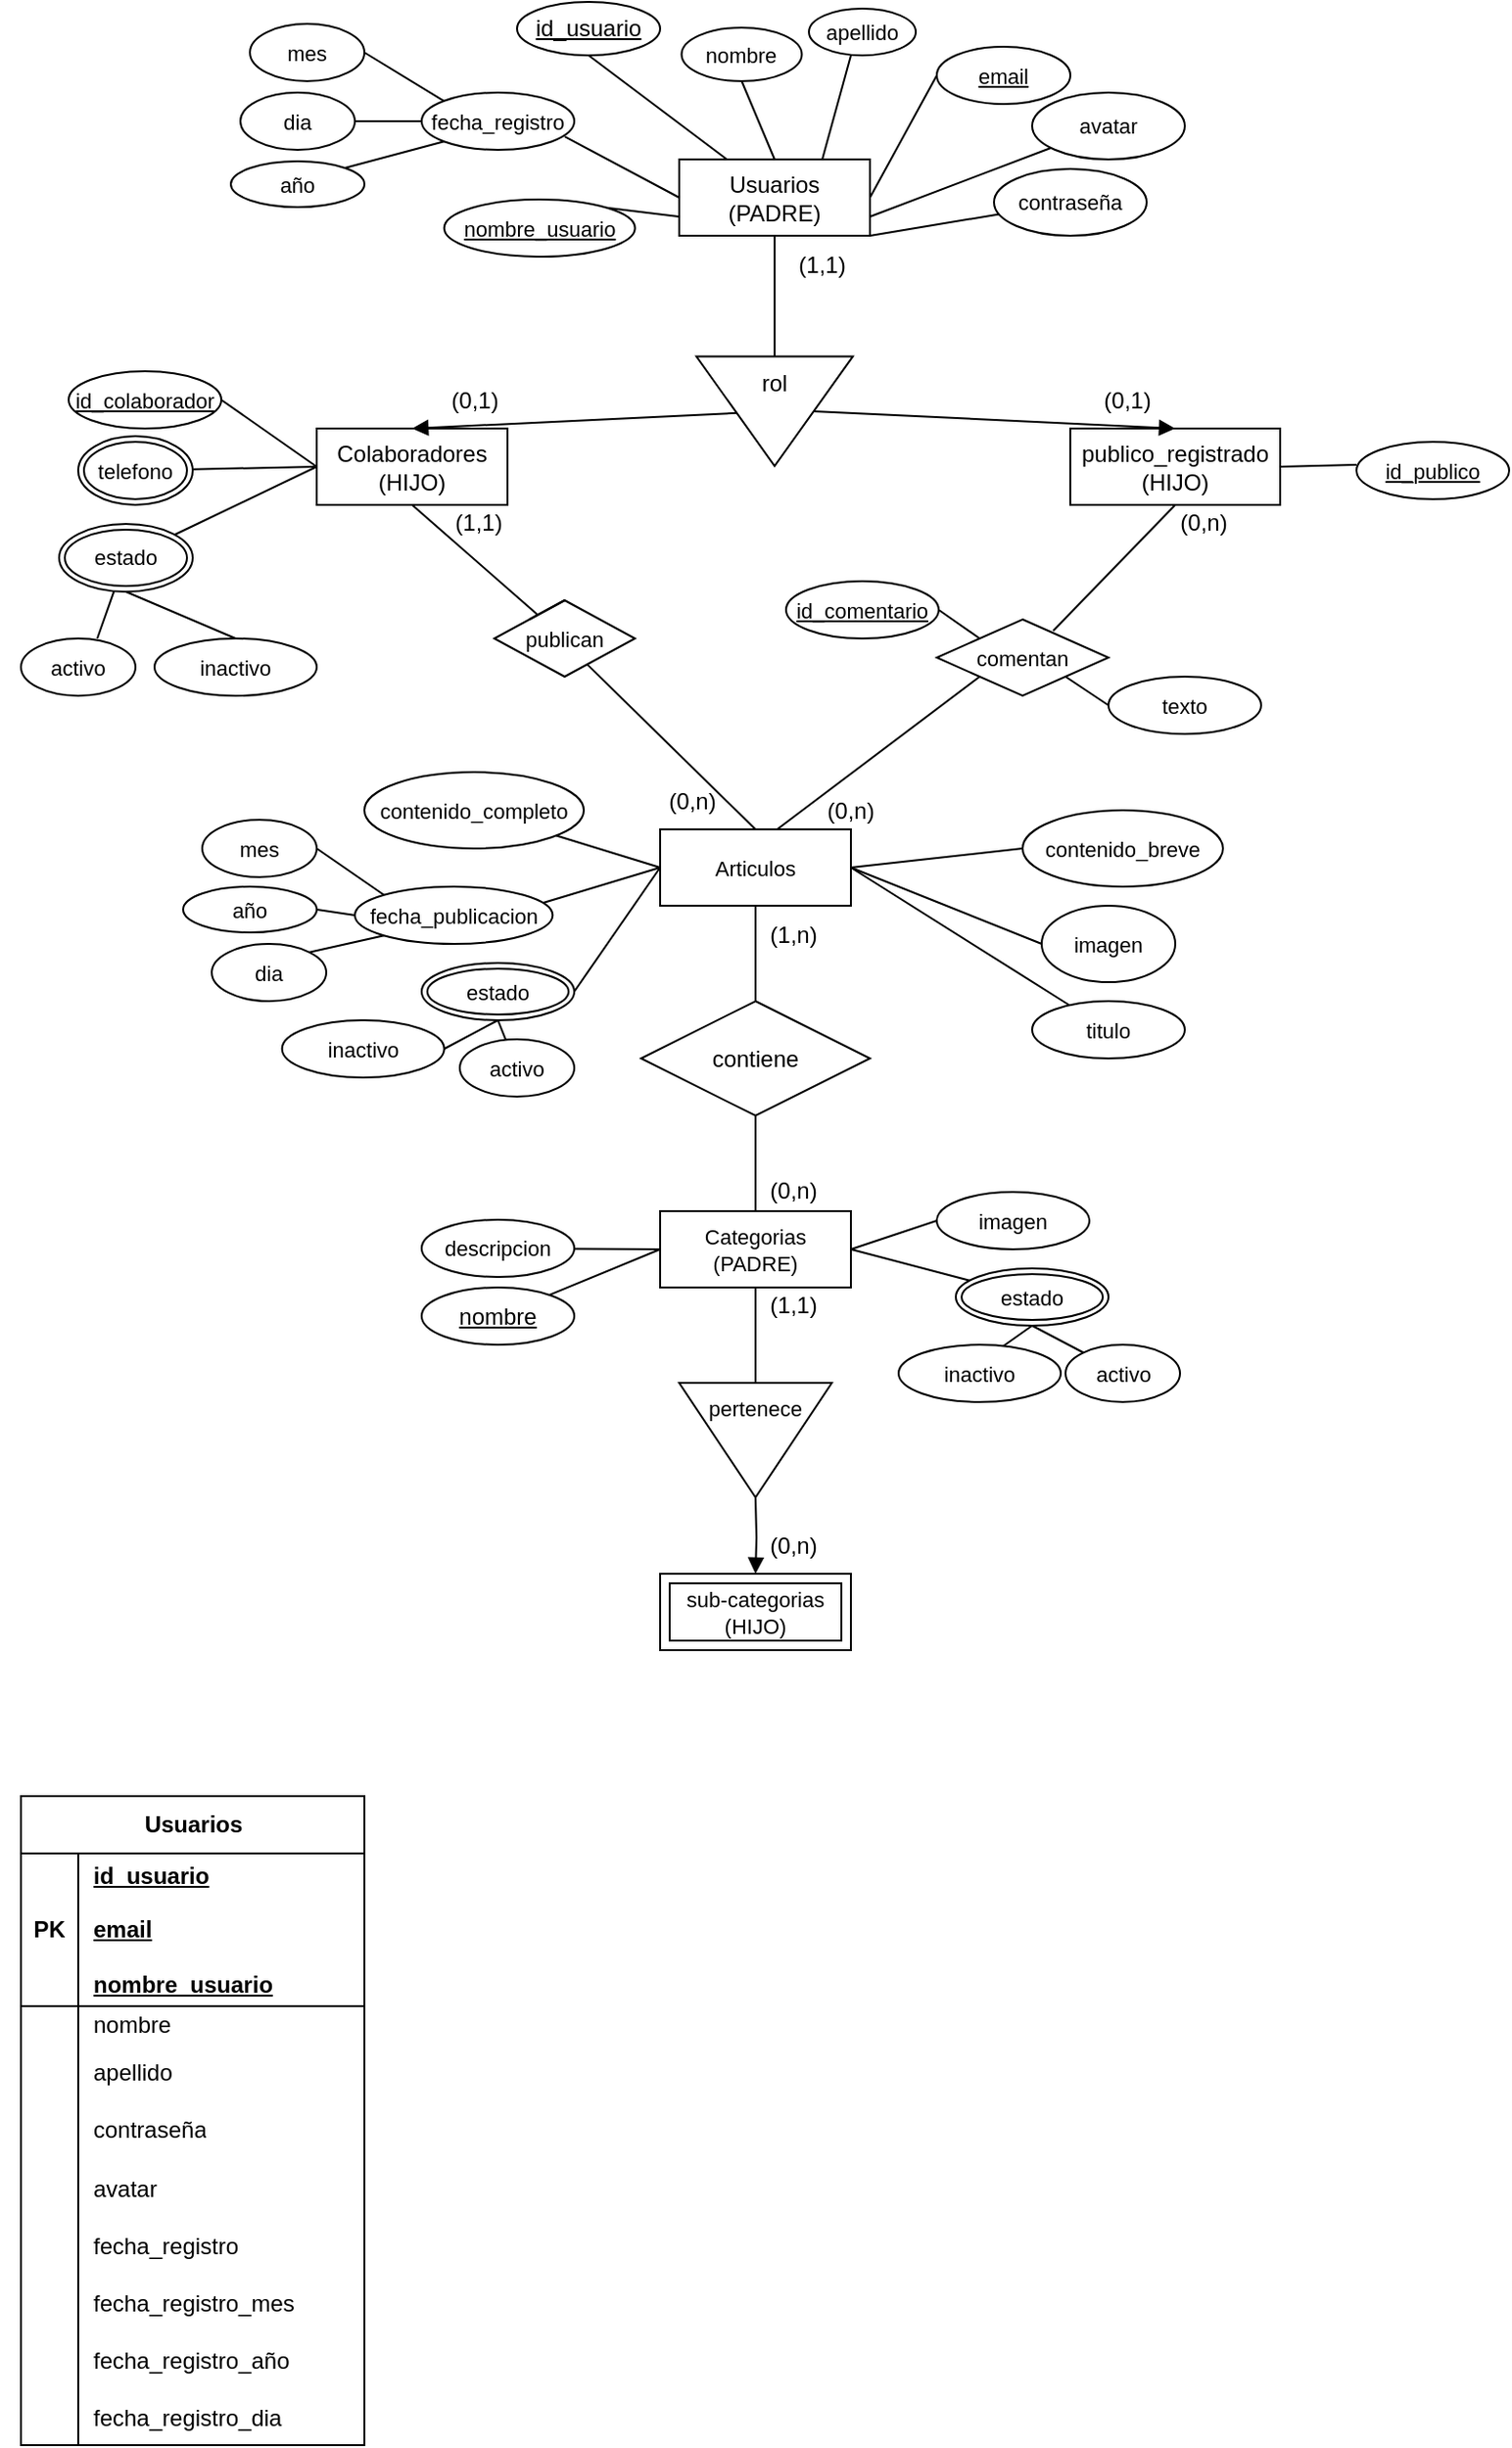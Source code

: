 <mxfile version="21.3.4" type="github">
  <diagram id="R2lEEEUBdFMjLlhIrx00" name="Page-1">
    <mxGraphModel dx="1089" dy="1526" grid="1" gridSize="10" guides="1" tooltips="1" connect="1" arrows="0" fold="1" page="1" pageScale="1" pageWidth="850" pageHeight="1100" background="#FFFFFF" math="0" shadow="0" extFonts="Permanent Marker^https://fonts.googleapis.com/css?family=Permanent+Marker">
      <root>
        <mxCell id="0" />
        <mxCell id="1" parent="0" />
        <mxCell id="G-78G9HvQrEz_k5AtjZF-8" style="edgeStyle=orthogonalEdgeStyle;rounded=0;orthogonalLoop=1;jettySize=auto;html=1;exitX=0.5;exitY=1;exitDx=0;exitDy=0;entryX=0;entryY=0.5;entryDx=0;entryDy=0;endArrow=none;endFill=0;shadow=0;labelBackgroundColor=none;fontColor=default;" parent="1" source="G-78G9HvQrEz_k5AtjZF-1" target="G-78G9HvQrEz_k5AtjZF-5" edge="1">
          <mxGeometry relative="1" as="geometry" />
        </mxCell>
        <mxCell id="G-78G9HvQrEz_k5AtjZF-10" style="rounded=0;orthogonalLoop=1;jettySize=auto;html=1;exitX=0.5;exitY=1;exitDx=0;exitDy=0;endArrow=none;endFill=0;entryX=0.25;entryY=0;entryDx=0;entryDy=0;shadow=0;labelBackgroundColor=none;fontColor=default;" parent="1" source="G-78G9HvQrEz_k5AtjZF-9" target="G-78G9HvQrEz_k5AtjZF-1" edge="1">
          <mxGeometry relative="1" as="geometry">
            <mxPoint x="470" y="-1021.5" as="targetPoint" />
          </mxGeometry>
        </mxCell>
        <mxCell id="G-78G9HvQrEz_k5AtjZF-12" style="edgeStyle=none;shape=connector;rounded=0;orthogonalLoop=1;jettySize=auto;html=1;exitX=0.5;exitY=0;exitDx=0;exitDy=0;entryX=0.5;entryY=1;entryDx=0;entryDy=0;labelBackgroundColor=none;fontFamily=Helvetica;fontSize=11;fontColor=default;endArrow=none;endFill=0;shadow=0;" parent="1" source="G-78G9HvQrEz_k5AtjZF-1" target="G-78G9HvQrEz_k5AtjZF-11" edge="1">
          <mxGeometry relative="1" as="geometry" />
        </mxCell>
        <mxCell id="G-78G9HvQrEz_k5AtjZF-14" style="edgeStyle=none;shape=connector;rounded=0;orthogonalLoop=1;jettySize=auto;html=1;exitX=0.75;exitY=0;exitDx=0;exitDy=0;entryX=0.393;entryY=1;entryDx=0;entryDy=0;entryPerimeter=0;labelBackgroundColor=none;fontFamily=Helvetica;fontSize=11;fontColor=default;endArrow=none;endFill=0;shadow=0;" parent="1" source="G-78G9HvQrEz_k5AtjZF-1" target="G-78G9HvQrEz_k5AtjZF-13" edge="1">
          <mxGeometry relative="1" as="geometry" />
        </mxCell>
        <mxCell id="G-78G9HvQrEz_k5AtjZF-20" style="edgeStyle=none;shape=connector;rounded=0;orthogonalLoop=1;jettySize=auto;html=1;exitX=0;exitY=0.5;exitDx=0;exitDy=0;labelBackgroundColor=none;fontFamily=Helvetica;fontSize=11;fontColor=default;endArrow=none;endFill=0;shadow=0;" parent="1" source="G-78G9HvQrEz_k5AtjZF-2" target="G-78G9HvQrEz_k5AtjZF-19" edge="1">
          <mxGeometry relative="1" as="geometry" />
        </mxCell>
        <mxCell id="G-78G9HvQrEz_k5AtjZF-22" style="edgeStyle=none;shape=connector;rounded=0;orthogonalLoop=1;jettySize=auto;html=1;labelBackgroundColor=none;fontFamily=Helvetica;fontSize=11;fontColor=default;endArrow=none;endFill=0;exitX=0;exitY=0.5;exitDx=0;exitDy=0;shadow=0;" parent="1" source="G-78G9HvQrEz_k5AtjZF-2" target="G-78G9HvQrEz_k5AtjZF-21" edge="1">
          <mxGeometry relative="1" as="geometry">
            <mxPoint x="390" y="-976.5" as="sourcePoint" />
          </mxGeometry>
        </mxCell>
        <mxCell id="G-78G9HvQrEz_k5AtjZF-24" style="edgeStyle=none;shape=connector;rounded=0;orthogonalLoop=1;jettySize=auto;html=1;exitX=1;exitY=0.5;exitDx=0;exitDy=0;entryX=0;entryY=0.5;entryDx=0;entryDy=0;labelBackgroundColor=none;fontFamily=Helvetica;fontSize=11;fontColor=default;endArrow=none;endFill=0;shadow=0;" parent="1" source="G-78G9HvQrEz_k5AtjZF-1" target="G-78G9HvQrEz_k5AtjZF-23" edge="1">
          <mxGeometry relative="1" as="geometry" />
        </mxCell>
        <mxCell id="G-78G9HvQrEz_k5AtjZF-27" style="edgeStyle=none;shape=connector;rounded=0;orthogonalLoop=1;jettySize=auto;html=1;exitX=0;exitY=0.5;exitDx=0;exitDy=0;entryX=0.938;entryY=0.767;entryDx=0;entryDy=0;entryPerimeter=0;labelBackgroundColor=none;fontFamily=Helvetica;fontSize=11;fontColor=default;endArrow=none;endFill=0;shadow=0;" parent="1" source="G-78G9HvQrEz_k5AtjZF-1" target="G-78G9HvQrEz_k5AtjZF-26" edge="1">
          <mxGeometry relative="1" as="geometry" />
        </mxCell>
        <mxCell id="G-78G9HvQrEz_k5AtjZF-35" style="edgeStyle=none;shape=connector;rounded=0;orthogonalLoop=1;jettySize=auto;html=1;exitX=1;exitY=0.75;exitDx=0;exitDy=0;labelBackgroundColor=none;fontFamily=Helvetica;fontSize=11;fontColor=default;endArrow=none;endFill=0;shadow=0;" parent="1" source="G-78G9HvQrEz_k5AtjZF-1" target="G-78G9HvQrEz_k5AtjZF-34" edge="1">
          <mxGeometry relative="1" as="geometry" />
        </mxCell>
        <mxCell id="G-78G9HvQrEz_k5AtjZF-39" style="edgeStyle=none;shape=connector;rounded=0;orthogonalLoop=1;jettySize=auto;html=1;exitX=0;exitY=0.75;exitDx=0;exitDy=0;entryX=1;entryY=0;entryDx=0;entryDy=0;labelBackgroundColor=none;fontFamily=Helvetica;fontSize=11;fontColor=default;endArrow=none;endFill=0;shadow=0;" parent="1" source="G-78G9HvQrEz_k5AtjZF-1" target="G-78G9HvQrEz_k5AtjZF-38" edge="1">
          <mxGeometry relative="1" as="geometry" />
        </mxCell>
        <mxCell id="G-78G9HvQrEz_k5AtjZF-45" style="edgeStyle=none;shape=connector;rounded=0;orthogonalLoop=1;jettySize=auto;html=1;exitX=1;exitY=1;exitDx=0;exitDy=0;labelBackgroundColor=none;fontFamily=Helvetica;fontSize=11;fontColor=default;endArrow=none;endFill=0;shadow=0;" parent="1" source="G-78G9HvQrEz_k5AtjZF-1" target="G-78G9HvQrEz_k5AtjZF-44" edge="1">
          <mxGeometry relative="1" as="geometry" />
        </mxCell>
        <mxCell id="G-78G9HvQrEz_k5AtjZF-1" value="Usuarios&lt;br&gt;(PADRE)" style="whiteSpace=wrap;html=1;align=center;shadow=0;labelBackgroundColor=none;" parent="1" vertex="1">
          <mxGeometry x="395" y="-977.5" width="100" height="40" as="geometry" />
        </mxCell>
        <mxCell id="G-78G9HvQrEz_k5AtjZF-17" style="edgeStyle=none;shape=connector;rounded=0;orthogonalLoop=1;jettySize=auto;html=1;exitX=0.648;exitY=0.817;exitDx=0;exitDy=0;entryX=0.5;entryY=0;entryDx=0;entryDy=0;labelBackgroundColor=none;fontFamily=Helvetica;fontSize=11;fontColor=default;endArrow=none;endFill=0;exitPerimeter=0;shadow=0;" parent="1" source="G-78G9HvQrEz_k5AtjZF-47" target="G-78G9HvQrEz_k5AtjZF-16" edge="1">
          <mxGeometry relative="1" as="geometry" />
        </mxCell>
        <mxCell id="m0Y3ykSrjnnwdMNcB-pi-7" style="edgeStyle=none;shape=connector;rounded=0;orthogonalLoop=1;jettySize=auto;html=1;exitX=0;exitY=0.5;exitDx=0;exitDy=0;entryX=1;entryY=0.5;entryDx=0;entryDy=0;labelBackgroundColor=none;fontFamily=Helvetica;fontSize=11;fontColor=default;endArrow=none;endFill=0;shadow=0;" parent="1" source="G-78G9HvQrEz_k5AtjZF-2" target="m0Y3ykSrjnnwdMNcB-pi-6" edge="1">
          <mxGeometry relative="1" as="geometry" />
        </mxCell>
        <mxCell id="G-78G9HvQrEz_k5AtjZF-2" value="Colaboradores&lt;br&gt;(HIJO)" style="whiteSpace=wrap;html=1;align=center;shadow=0;labelBackgroundColor=none;" parent="1" vertex="1">
          <mxGeometry x="205" y="-836.5" width="100" height="40" as="geometry" />
        </mxCell>
        <mxCell id="m0Y3ykSrjnnwdMNcB-pi-2" style="rounded=0;orthogonalLoop=1;jettySize=auto;html=1;exitX=0;exitY=1;exitDx=0;exitDy=0;endArrow=none;endFill=0;entryX=0.6;entryY=0.025;entryDx=0;entryDy=0;entryPerimeter=0;shadow=0;labelBackgroundColor=none;fontColor=default;" parent="1" source="m0Y3ykSrjnnwdMNcB-pi-3" target="G-78G9HvQrEz_k5AtjZF-16" edge="1">
          <mxGeometry relative="1" as="geometry" />
        </mxCell>
        <mxCell id="m0Y3ykSrjnnwdMNcB-pi-9" style="edgeStyle=none;shape=connector;rounded=0;orthogonalLoop=1;jettySize=auto;html=1;exitX=1;exitY=0.5;exitDx=0;exitDy=0;entryX=0;entryY=0.5;entryDx=0;entryDy=0;labelBackgroundColor=none;fontFamily=Helvetica;fontSize=11;fontColor=default;endArrow=none;endFill=0;shadow=0;" parent="1" source="G-78G9HvQrEz_k5AtjZF-4" edge="1">
          <mxGeometry relative="1" as="geometry">
            <mxPoint x="750" y="-817.5" as="targetPoint" />
          </mxGeometry>
        </mxCell>
        <mxCell id="G-78G9HvQrEz_k5AtjZF-4" value="publico_registrado&lt;br&gt;(HIJO)" style="whiteSpace=wrap;html=1;align=center;shadow=0;labelBackgroundColor=none;" parent="1" vertex="1">
          <mxGeometry x="600" y="-836.5" width="110" height="40" as="geometry" />
        </mxCell>
        <mxCell id="G-78G9HvQrEz_k5AtjZF-5" value="rol" style="triangle;rotation=90;verticalAlign=top;align=center;labelPosition=center;verticalLabelPosition=middle;html=1;whiteSpace=wrap;spacing=2;spacingBottom=5;spacingLeft=0;spacingRight=0;fontSize=12;horizontal=0;spacingTop=0;shadow=0;labelBackgroundColor=none;" parent="1" vertex="1">
          <mxGeometry x="416.34" y="-886.5" width="57.32" height="81.94" as="geometry" />
        </mxCell>
        <mxCell id="G-78G9HvQrEz_k5AtjZF-6" value="" style="endArrow=none;html=1;rounded=0;exitX=0.5;exitY=0;exitDx=0;exitDy=0;endFill=0;startArrow=block;startFill=1;shadow=0;labelBackgroundColor=none;fontColor=default;" parent="1" source="G-78G9HvQrEz_k5AtjZF-2" target="G-78G9HvQrEz_k5AtjZF-5" edge="1">
          <mxGeometry width="50" height="50" relative="1" as="geometry">
            <mxPoint x="540" y="-775.5" as="sourcePoint" />
            <mxPoint x="590" y="-825.5" as="targetPoint" />
          </mxGeometry>
        </mxCell>
        <mxCell id="G-78G9HvQrEz_k5AtjZF-7" value="" style="endArrow=block;html=1;rounded=0;exitX=0.5;exitY=0;exitDx=0;exitDy=0;entryX=0.5;entryY=0;entryDx=0;entryDy=0;endFill=1;shadow=0;labelBackgroundColor=none;fontColor=default;" parent="1" source="G-78G9HvQrEz_k5AtjZF-5" target="G-78G9HvQrEz_k5AtjZF-4" edge="1">
          <mxGeometry width="50" height="50" relative="1" as="geometry">
            <mxPoint x="540" y="-775.5" as="sourcePoint" />
            <mxPoint x="590" y="-825.5" as="targetPoint" />
          </mxGeometry>
        </mxCell>
        <mxCell id="G-78G9HvQrEz_k5AtjZF-9" value="id_usuario" style="ellipse;whiteSpace=wrap;html=1;align=center;fontStyle=4;shadow=0;labelBackgroundColor=none;" parent="1" vertex="1">
          <mxGeometry x="310" y="-1060" width="75" height="28" as="geometry" />
        </mxCell>
        <mxCell id="G-78G9HvQrEz_k5AtjZF-11" value="nombre" style="ellipse;whiteSpace=wrap;html=1;align=center;fontFamily=Helvetica;fontSize=11;shadow=0;labelBackgroundColor=none;" parent="1" vertex="1">
          <mxGeometry x="396.25" y="-1046.5" width="63" height="28" as="geometry" />
        </mxCell>
        <mxCell id="G-78G9HvQrEz_k5AtjZF-13" value="apellido" style="ellipse;whiteSpace=wrap;html=1;align=center;fontFamily=Helvetica;fontSize=11;shadow=0;labelBackgroundColor=none;" parent="1" vertex="1">
          <mxGeometry x="463" y="-1056.5" width="56" height="24.5" as="geometry" />
        </mxCell>
        <mxCell id="G-78G9HvQrEz_k5AtjZF-55" style="edgeStyle=none;shape=connector;rounded=0;orthogonalLoop=1;jettySize=auto;html=1;labelBackgroundColor=none;fontFamily=Helvetica;fontSize=11;fontColor=default;endArrow=none;endFill=0;exitX=0;exitY=0.5;exitDx=0;exitDy=0;shadow=0;" parent="1" source="G-78G9HvQrEz_k5AtjZF-16" target="G-78G9HvQrEz_k5AtjZF-51" edge="1">
          <mxGeometry relative="1" as="geometry" />
        </mxCell>
        <mxCell id="G-78G9HvQrEz_k5AtjZF-56" style="edgeStyle=none;shape=connector;rounded=0;orthogonalLoop=1;jettySize=auto;html=1;exitX=1;exitY=0.5;exitDx=0;exitDy=0;labelBackgroundColor=none;fontFamily=Helvetica;fontSize=11;fontColor=default;endArrow=none;endFill=0;shadow=0;" parent="1" source="G-78G9HvQrEz_k5AtjZF-16" target="G-78G9HvQrEz_k5AtjZF-52" edge="1">
          <mxGeometry relative="1" as="geometry" />
        </mxCell>
        <mxCell id="G-78G9HvQrEz_k5AtjZF-57" style="edgeStyle=none;shape=connector;rounded=0;orthogonalLoop=1;jettySize=auto;html=1;entryX=0;entryY=0.5;entryDx=0;entryDy=0;labelBackgroundColor=none;fontFamily=Helvetica;fontSize=11;fontColor=default;endArrow=none;endFill=0;exitX=1;exitY=0.5;exitDx=0;exitDy=0;shadow=0;" parent="1" source="G-78G9HvQrEz_k5AtjZF-16" target="G-78G9HvQrEz_k5AtjZF-54" edge="1">
          <mxGeometry relative="1" as="geometry">
            <mxPoint x="490" y="-666.5" as="sourcePoint" />
          </mxGeometry>
        </mxCell>
        <mxCell id="m0Y3ykSrjnnwdMNcB-pi-1" style="rounded=0;orthogonalLoop=1;jettySize=auto;html=1;exitX=0.5;exitY=1;exitDx=0;exitDy=0;entryX=0.5;entryY=0;entryDx=0;entryDy=0;endArrow=none;endFill=0;shadow=0;labelBackgroundColor=none;fontColor=default;" parent="1" source="G-78G9HvQrEz_k5AtjZF-16" edge="1">
          <mxGeometry relative="1" as="geometry">
            <mxPoint x="435" y="-426.5" as="targetPoint" />
          </mxGeometry>
        </mxCell>
        <mxCell id="G-78G9HvQrEz_k5AtjZF-16" value="Articulos" style="whiteSpace=wrap;html=1;align=center;fontFamily=Helvetica;fontSize=11;shadow=0;labelBackgroundColor=none;" parent="1" vertex="1">
          <mxGeometry x="385" y="-626.5" width="100" height="40" as="geometry" />
        </mxCell>
        <mxCell id="TPlJymGG3jugFg58Cx_--14" style="edgeStyle=none;shape=connector;curved=1;rounded=0;orthogonalLoop=1;jettySize=auto;html=1;exitX=0;exitY=0.5;exitDx=0;exitDy=0;labelBackgroundColor=none;fontFamily=Helvetica;fontSize=12;fontColor=default;endArrow=none;endFill=0;startSize=8;endSize=8;shadow=0;" parent="1" target="TPlJymGG3jugFg58Cx_--13" edge="1">
          <mxGeometry relative="1" as="geometry">
            <mxPoint x="385" y="-406.5" as="sourcePoint" />
          </mxGeometry>
        </mxCell>
        <mxCell id="TPlJymGG3jugFg58Cx_--17" style="edgeStyle=none;shape=connector;curved=1;rounded=0;orthogonalLoop=1;jettySize=auto;html=1;exitX=0;exitY=0.5;exitDx=0;exitDy=0;labelBackgroundColor=none;fontFamily=Helvetica;fontSize=12;fontColor=default;endArrow=none;endFill=0;startSize=8;endSize=8;shadow=0;" parent="1" target="TPlJymGG3jugFg58Cx_--15" edge="1">
          <mxGeometry relative="1" as="geometry">
            <mxPoint x="385" y="-406.5" as="sourcePoint" />
          </mxGeometry>
        </mxCell>
        <mxCell id="TPlJymGG3jugFg58Cx_--20" style="edgeStyle=none;shape=connector;curved=1;rounded=0;orthogonalLoop=1;jettySize=auto;html=1;exitX=1;exitY=0.5;exitDx=0;exitDy=0;entryX=0;entryY=0.5;entryDx=0;entryDy=0;labelBackgroundColor=none;fontFamily=Helvetica;fontSize=12;fontColor=default;endArrow=none;endFill=0;startSize=8;endSize=8;shadow=0;" parent="1" target="TPlJymGG3jugFg58Cx_--18" edge="1">
          <mxGeometry relative="1" as="geometry">
            <mxPoint x="485" y="-406.5" as="sourcePoint" />
          </mxGeometry>
        </mxCell>
        <mxCell id="TPlJymGG3jugFg58Cx_--27" style="edgeStyle=none;shape=connector;curved=1;rounded=0;orthogonalLoop=1;jettySize=auto;html=1;exitX=1;exitY=0.5;exitDx=0;exitDy=0;labelBackgroundColor=none;fontFamily=Helvetica;fontSize=12;fontColor=default;endArrow=none;endFill=0;startSize=8;endSize=8;shadow=0;" parent="1" target="TPlJymGG3jugFg58Cx_--22" edge="1">
          <mxGeometry relative="1" as="geometry">
            <mxPoint x="485" y="-406.5" as="sourcePoint" />
          </mxGeometry>
        </mxCell>
        <mxCell id="TPlJymGG3jugFg58Cx_--29" style="edgeStyle=none;shape=connector;curved=1;rounded=0;orthogonalLoop=1;jettySize=auto;html=1;exitX=0.5;exitY=1;exitDx=0;exitDy=0;labelBackgroundColor=none;fontFamily=Helvetica;fontSize=12;fontColor=default;endArrow=none;endFill=0;startSize=8;endSize=8;shadow=0;" parent="1" edge="1">
          <mxGeometry relative="1" as="geometry">
            <mxPoint x="435" y="-386.5" as="sourcePoint" />
            <mxPoint x="435" y="-336.5" as="targetPoint" />
          </mxGeometry>
        </mxCell>
        <mxCell id="G-78G9HvQrEz_k5AtjZF-19" value="telefono" style="ellipse;shape=doubleEllipse;margin=3;whiteSpace=wrap;html=1;align=center;fontFamily=Helvetica;fontSize=11;shadow=0;labelBackgroundColor=none;" parent="1" vertex="1">
          <mxGeometry x="80" y="-832.5" width="60" height="36" as="geometry" />
        </mxCell>
        <mxCell id="G-78G9HvQrEz_k5AtjZF-21" value="estado" style="ellipse;shape=doubleEllipse;margin=3;whiteSpace=wrap;html=1;align=center;fontFamily=Helvetica;fontSize=11;shadow=0;labelBackgroundColor=none;" parent="1" vertex="1">
          <mxGeometry x="70" y="-786.5" width="70" height="35.5" as="geometry" />
        </mxCell>
        <mxCell id="G-78G9HvQrEz_k5AtjZF-23" value="email" style="ellipse;whiteSpace=wrap;html=1;align=center;fontFamily=Helvetica;fontSize=11;fontStyle=4;shadow=0;labelBackgroundColor=none;" parent="1" vertex="1">
          <mxGeometry x="530" y="-1036.5" width="70" height="30" as="geometry" />
        </mxCell>
        <mxCell id="G-78G9HvQrEz_k5AtjZF-25" style="edgeStyle=none;shape=connector;rounded=0;orthogonalLoop=1;jettySize=auto;html=1;exitX=0;exitY=0.5;exitDx=0;exitDy=0;entryX=0;entryY=0.25;entryDx=0;entryDy=0;labelBackgroundColor=none;fontFamily=Helvetica;fontSize=11;fontColor=default;endArrow=none;endFill=0;shadow=0;" parent="1" source="G-78G9HvQrEz_k5AtjZF-1" target="G-78G9HvQrEz_k5AtjZF-1" edge="1">
          <mxGeometry relative="1" as="geometry" />
        </mxCell>
        <mxCell id="G-78G9HvQrEz_k5AtjZF-31" style="edgeStyle=none;shape=connector;rounded=0;orthogonalLoop=1;jettySize=auto;html=1;exitX=0;exitY=1;exitDx=0;exitDy=0;entryX=1;entryY=0;entryDx=0;entryDy=0;labelBackgroundColor=none;fontFamily=Helvetica;fontSize=11;fontColor=default;endArrow=none;endFill=0;shadow=0;" parent="1" source="G-78G9HvQrEz_k5AtjZF-26" target="G-78G9HvQrEz_k5AtjZF-30" edge="1">
          <mxGeometry relative="1" as="geometry" />
        </mxCell>
        <mxCell id="G-78G9HvQrEz_k5AtjZF-32" style="edgeStyle=none;shape=connector;rounded=0;orthogonalLoop=1;jettySize=auto;html=1;exitX=0;exitY=0.5;exitDx=0;exitDy=0;labelBackgroundColor=none;fontFamily=Helvetica;fontSize=11;fontColor=default;endArrow=none;endFill=0;shadow=0;" parent="1" source="G-78G9HvQrEz_k5AtjZF-26" target="G-78G9HvQrEz_k5AtjZF-29" edge="1">
          <mxGeometry relative="1" as="geometry" />
        </mxCell>
        <mxCell id="G-78G9HvQrEz_k5AtjZF-33" style="edgeStyle=none;shape=connector;rounded=0;orthogonalLoop=1;jettySize=auto;html=1;exitX=0;exitY=0;exitDx=0;exitDy=0;entryX=1;entryY=0.5;entryDx=0;entryDy=0;labelBackgroundColor=none;fontFamily=Helvetica;fontSize=11;fontColor=default;endArrow=none;endFill=0;shadow=0;" parent="1" source="G-78G9HvQrEz_k5AtjZF-26" target="G-78G9HvQrEz_k5AtjZF-28" edge="1">
          <mxGeometry relative="1" as="geometry" />
        </mxCell>
        <mxCell id="G-78G9HvQrEz_k5AtjZF-26" value="fecha_registro" style="ellipse;whiteSpace=wrap;html=1;align=center;fontFamily=Helvetica;fontSize=11;shadow=0;labelBackgroundColor=none;" parent="1" vertex="1">
          <mxGeometry x="260" y="-1012.5" width="80" height="30" as="geometry" />
        </mxCell>
        <mxCell id="G-78G9HvQrEz_k5AtjZF-28" value="mes" style="ellipse;whiteSpace=wrap;html=1;align=center;fontFamily=Helvetica;fontSize=11;shadow=0;labelBackgroundColor=none;" parent="1" vertex="1">
          <mxGeometry x="170" y="-1048.5" width="60" height="30" as="geometry" />
        </mxCell>
        <mxCell id="G-78G9HvQrEz_k5AtjZF-29" value="dia" style="ellipse;whiteSpace=wrap;html=1;align=center;fontFamily=Helvetica;fontSize=11;shadow=0;labelBackgroundColor=none;" parent="1" vertex="1">
          <mxGeometry x="165" y="-1012.5" width="60" height="30" as="geometry" />
        </mxCell>
        <mxCell id="G-78G9HvQrEz_k5AtjZF-30" value="año" style="ellipse;whiteSpace=wrap;html=1;align=center;fontFamily=Helvetica;fontSize=11;shadow=0;labelBackgroundColor=none;" parent="1" vertex="1">
          <mxGeometry x="160" y="-976.5" width="70" height="24" as="geometry" />
        </mxCell>
        <mxCell id="G-78G9HvQrEz_k5AtjZF-34" value="avatar" style="ellipse;whiteSpace=wrap;html=1;align=center;fontFamily=Helvetica;fontSize=11;shadow=0;labelBackgroundColor=none;" parent="1" vertex="1">
          <mxGeometry x="580" y="-1012.5" width="80" height="35" as="geometry" />
        </mxCell>
        <mxCell id="G-78G9HvQrEz_k5AtjZF-38" value="nombre_usuario" style="ellipse;whiteSpace=wrap;html=1;align=center;fontStyle=4;fontFamily=Helvetica;fontSize=11;shadow=0;labelBackgroundColor=none;" parent="1" vertex="1">
          <mxGeometry x="271.83" y="-956.5" width="100" height="30" as="geometry" />
        </mxCell>
        <mxCell id="G-78G9HvQrEz_k5AtjZF-44" value="contraseña" style="ellipse;whiteSpace=wrap;html=1;align=center;fontFamily=Helvetica;fontSize=11;shadow=0;labelBackgroundColor=none;" parent="1" vertex="1">
          <mxGeometry x="560" y="-972.5" width="80" height="35" as="geometry" />
        </mxCell>
        <mxCell id="G-78G9HvQrEz_k5AtjZF-46" style="edgeStyle=none;shape=connector;rounded=0;orthogonalLoop=1;jettySize=auto;html=1;exitX=0;exitY=0.5;exitDx=0;exitDy=0;labelBackgroundColor=none;fontFamily=Helvetica;fontSize=11;fontColor=default;endArrow=none;endFill=0;shadow=0;" parent="1" source="G-78G9HvQrEz_k5AtjZF-5" target="G-78G9HvQrEz_k5AtjZF-5" edge="1">
          <mxGeometry relative="1" as="geometry" />
        </mxCell>
        <mxCell id="G-78G9HvQrEz_k5AtjZF-48" value="" style="edgeStyle=none;shape=connector;rounded=0;orthogonalLoop=1;jettySize=auto;html=1;exitX=0.5;exitY=1;exitDx=0;exitDy=0;labelBackgroundColor=none;fontFamily=Helvetica;fontSize=11;fontColor=default;endArrow=none;endFill=0;shadow=0;" parent="1" source="G-78G9HvQrEz_k5AtjZF-2" target="G-78G9HvQrEz_k5AtjZF-47" edge="1">
          <mxGeometry relative="1" as="geometry">
            <mxPoint x="255" y="-796.5" as="sourcePoint" />
            <mxPoint x="446" y="-726.5" as="targetPoint" />
          </mxGeometry>
        </mxCell>
        <mxCell id="G-78G9HvQrEz_k5AtjZF-47" value="publican" style="shape=rhombus;perimeter=rhombusPerimeter;whiteSpace=wrap;html=1;align=center;fontFamily=Helvetica;fontSize=11;shadow=0;labelBackgroundColor=none;" parent="1" vertex="1">
          <mxGeometry x="298.08" y="-746.5" width="73.75" height="40" as="geometry" />
        </mxCell>
        <mxCell id="G-78G9HvQrEz_k5AtjZF-49" style="edgeStyle=none;shape=connector;rounded=0;orthogonalLoop=1;jettySize=auto;html=1;exitX=0.5;exitY=0;exitDx=0;exitDy=0;entryX=0;entryY=0;entryDx=0;entryDy=0;labelBackgroundColor=none;fontFamily=Helvetica;fontSize=11;fontColor=default;endArrow=none;endFill=0;shadow=0;" parent="1" source="G-78G9HvQrEz_k5AtjZF-47" target="G-78G9HvQrEz_k5AtjZF-47" edge="1">
          <mxGeometry relative="1" as="geometry" />
        </mxCell>
        <mxCell id="G-78G9HvQrEz_k5AtjZF-50" style="edgeStyle=none;shape=connector;rounded=0;orthogonalLoop=1;jettySize=auto;html=1;exitX=1;exitY=0.5;exitDx=0;exitDy=0;labelBackgroundColor=none;fontFamily=Helvetica;fontSize=11;fontColor=default;endArrow=none;endFill=0;shadow=0;" parent="1" source="G-78G9HvQrEz_k5AtjZF-47" target="G-78G9HvQrEz_k5AtjZF-47" edge="1">
          <mxGeometry relative="1" as="geometry" />
        </mxCell>
        <mxCell id="G-78G9HvQrEz_k5AtjZF-51" value="contenido_completo" style="ellipse;whiteSpace=wrap;html=1;align=center;fontFamily=Helvetica;fontSize=11;shadow=0;labelBackgroundColor=none;" parent="1" vertex="1">
          <mxGeometry x="230" y="-656.5" width="115" height="40" as="geometry" />
        </mxCell>
        <mxCell id="G-78G9HvQrEz_k5AtjZF-52" value="titulo" style="ellipse;whiteSpace=wrap;html=1;align=center;fontFamily=Helvetica;fontSize=11;shadow=0;labelBackgroundColor=none;" parent="1" vertex="1">
          <mxGeometry x="580" y="-536.5" width="80" height="30" as="geometry" />
        </mxCell>
        <mxCell id="G-78G9HvQrEz_k5AtjZF-54" value="contenido_breve" style="ellipse;whiteSpace=wrap;html=1;align=center;fontFamily=Helvetica;fontSize=11;shadow=0;labelBackgroundColor=none;" parent="1" vertex="1">
          <mxGeometry x="575" y="-636.5" width="105" height="40" as="geometry" />
        </mxCell>
        <mxCell id="G-78G9HvQrEz_k5AtjZF-59" style="edgeStyle=none;shape=connector;rounded=0;orthogonalLoop=1;jettySize=auto;html=1;exitX=0;exitY=0.5;exitDx=0;exitDy=0;labelBackgroundColor=none;fontFamily=Helvetica;fontSize=11;fontColor=default;endArrow=none;endFill=0;entryX=1;entryY=0.5;entryDx=0;entryDy=0;shadow=0;" parent="1" source="G-78G9HvQrEz_k5AtjZF-58" target="G-78G9HvQrEz_k5AtjZF-16" edge="1">
          <mxGeometry relative="1" as="geometry">
            <mxPoint x="490" y="-666.5" as="targetPoint" />
          </mxGeometry>
        </mxCell>
        <mxCell id="G-78G9HvQrEz_k5AtjZF-58" value="imagen" style="ellipse;whiteSpace=wrap;html=1;align=center;fontFamily=Helvetica;fontSize=11;shadow=0;labelBackgroundColor=none;" parent="1" vertex="1">
          <mxGeometry x="585" y="-586.5" width="70" height="40" as="geometry" />
        </mxCell>
        <mxCell id="G-78G9HvQrEz_k5AtjZF-61" style="edgeStyle=none;shape=connector;rounded=0;orthogonalLoop=1;jettySize=auto;html=1;exitX=0.936;exitY=0.3;exitDx=0;exitDy=0;labelBackgroundColor=none;fontFamily=Helvetica;fontSize=11;fontColor=default;endArrow=none;endFill=0;exitPerimeter=0;entryX=0;entryY=0.5;entryDx=0;entryDy=0;shadow=0;" parent="1" source="G-78G9HvQrEz_k5AtjZF-60" target="G-78G9HvQrEz_k5AtjZF-16" edge="1">
          <mxGeometry relative="1" as="geometry">
            <mxPoint x="390" y="-606.5" as="targetPoint" />
          </mxGeometry>
        </mxCell>
        <mxCell id="TPlJymGG3jugFg58Cx_--10" style="edgeStyle=none;shape=connector;curved=1;rounded=0;orthogonalLoop=1;jettySize=auto;html=1;exitX=0;exitY=1;exitDx=0;exitDy=0;entryX=1;entryY=0;entryDx=0;entryDy=0;labelBackgroundColor=none;fontFamily=Helvetica;fontSize=12;fontColor=default;endArrow=none;endFill=0;startSize=8;endSize=8;shadow=0;" parent="1" source="G-78G9HvQrEz_k5AtjZF-60" target="TPlJymGG3jugFg58Cx_--7" edge="1">
          <mxGeometry relative="1" as="geometry" />
        </mxCell>
        <mxCell id="TPlJymGG3jugFg58Cx_--11" style="edgeStyle=none;shape=connector;curved=1;rounded=0;orthogonalLoop=1;jettySize=auto;html=1;exitX=0;exitY=0;exitDx=0;exitDy=0;entryX=1;entryY=0.5;entryDx=0;entryDy=0;labelBackgroundColor=none;fontFamily=Helvetica;fontSize=12;fontColor=default;endArrow=none;endFill=0;startSize=8;endSize=8;shadow=0;" parent="1" source="G-78G9HvQrEz_k5AtjZF-60" target="TPlJymGG3jugFg58Cx_--6" edge="1">
          <mxGeometry relative="1" as="geometry" />
        </mxCell>
        <mxCell id="TPlJymGG3jugFg58Cx_--12" style="edgeStyle=none;shape=connector;curved=1;rounded=0;orthogonalLoop=1;jettySize=auto;html=1;exitX=0;exitY=0.5;exitDx=0;exitDy=0;entryX=1;entryY=0.5;entryDx=0;entryDy=0;labelBackgroundColor=none;fontFamily=Helvetica;fontSize=12;fontColor=default;endArrow=none;endFill=0;startSize=8;endSize=8;shadow=0;" parent="1" source="G-78G9HvQrEz_k5AtjZF-60" target="TPlJymGG3jugFg58Cx_--8" edge="1">
          <mxGeometry relative="1" as="geometry" />
        </mxCell>
        <mxCell id="G-78G9HvQrEz_k5AtjZF-60" value="fecha_publicacion" style="ellipse;whiteSpace=wrap;html=1;align=center;fontFamily=Helvetica;fontSize=11;shadow=0;labelBackgroundColor=none;" parent="1" vertex="1">
          <mxGeometry x="225.0" y="-596.5" width="103.66" height="30" as="geometry" />
        </mxCell>
        <mxCell id="G-78G9HvQrEz_k5AtjZF-63" style="edgeStyle=none;shape=connector;rounded=0;orthogonalLoop=1;jettySize=auto;html=1;exitX=1;exitY=0.5;exitDx=0;exitDy=0;entryX=0;entryY=0.5;entryDx=0;entryDy=0;labelBackgroundColor=none;fontFamily=Helvetica;fontSize=11;fontColor=default;endArrow=none;endFill=0;shadow=0;" parent="1" source="G-78G9HvQrEz_k5AtjZF-62" target="G-78G9HvQrEz_k5AtjZF-16" edge="1">
          <mxGeometry relative="1" as="geometry" />
        </mxCell>
        <mxCell id="m0Y3ykSrjnnwdMNcB-pi-16" style="edgeStyle=none;shape=connector;rounded=0;orthogonalLoop=1;jettySize=auto;html=1;exitX=0.5;exitY=1;exitDx=0;exitDy=0;entryX=1;entryY=0.5;entryDx=0;entryDy=0;labelBackgroundColor=none;fontFamily=Helvetica;fontSize=11;fontColor=default;endArrow=none;endFill=0;shadow=0;" parent="1" source="G-78G9HvQrEz_k5AtjZF-62" target="m0Y3ykSrjnnwdMNcB-pi-15" edge="1">
          <mxGeometry relative="1" as="geometry" />
        </mxCell>
        <mxCell id="G-78G9HvQrEz_k5AtjZF-62" value="estado" style="ellipse;shape=doubleEllipse;margin=3;whiteSpace=wrap;html=1;align=center;fontFamily=Helvetica;fontSize=11;shadow=0;labelBackgroundColor=none;" parent="1" vertex="1">
          <mxGeometry x="260" y="-556.5" width="80" height="30" as="geometry" />
        </mxCell>
        <mxCell id="m0Y3ykSrjnnwdMNcB-pi-4" value="" style="rounded=0;orthogonalLoop=1;jettySize=auto;html=1;exitX=0.5;exitY=1;exitDx=0;exitDy=0;endArrow=none;endFill=0;entryX=0.678;entryY=0.15;entryDx=0;entryDy=0;entryPerimeter=0;shadow=0;labelBackgroundColor=none;fontColor=default;" parent="1" source="G-78G9HvQrEz_k5AtjZF-4" target="m0Y3ykSrjnnwdMNcB-pi-3" edge="1">
          <mxGeometry relative="1" as="geometry">
            <mxPoint x="655" y="-796.5" as="sourcePoint" />
            <mxPoint x="580" y="-736.5" as="targetPoint" />
          </mxGeometry>
        </mxCell>
        <mxCell id="TPlJymGG3jugFg58Cx_--3" style="edgeStyle=none;curved=1;rounded=0;orthogonalLoop=1;jettySize=auto;html=1;exitX=1;exitY=1;exitDx=0;exitDy=0;entryX=0;entryY=0.5;entryDx=0;entryDy=0;fontSize=12;startSize=8;endSize=8;endArrow=none;endFill=0;shadow=0;labelBackgroundColor=none;fontColor=default;" parent="1" source="m0Y3ykSrjnnwdMNcB-pi-3" target="TPlJymGG3jugFg58Cx_--1" edge="1">
          <mxGeometry relative="1" as="geometry" />
        </mxCell>
        <mxCell id="TPlJymGG3jugFg58Cx_--4" style="edgeStyle=none;shape=connector;curved=1;rounded=0;orthogonalLoop=1;jettySize=auto;html=1;exitX=0;exitY=0;exitDx=0;exitDy=0;entryX=1;entryY=0.5;entryDx=0;entryDy=0;labelBackgroundColor=none;fontFamily=Helvetica;fontSize=12;fontColor=default;endArrow=none;endFill=0;startSize=8;endSize=8;shadow=0;" parent="1" source="m0Y3ykSrjnnwdMNcB-pi-3" target="TPlJymGG3jugFg58Cx_--2" edge="1">
          <mxGeometry relative="1" as="geometry" />
        </mxCell>
        <mxCell id="m0Y3ykSrjnnwdMNcB-pi-3" value="comentan" style="shape=rhombus;perimeter=rhombusPerimeter;whiteSpace=wrap;html=1;align=center;fontFamily=Helvetica;fontSize=11;shadow=0;labelBackgroundColor=none;" parent="1" vertex="1">
          <mxGeometry x="530" y="-736.5" width="90" height="40" as="geometry" />
        </mxCell>
        <mxCell id="m0Y3ykSrjnnwdMNcB-pi-5" style="edgeStyle=none;shape=connector;rounded=0;orthogonalLoop=1;jettySize=auto;html=1;exitX=0.5;exitY=1;exitDx=0;exitDy=0;labelBackgroundColor=none;fontFamily=Helvetica;fontSize=11;fontColor=default;endArrow=none;endFill=0;shadow=0;" parent="1" source="G-78G9HvQrEz_k5AtjZF-52" target="G-78G9HvQrEz_k5AtjZF-52" edge="1">
          <mxGeometry relative="1" as="geometry" />
        </mxCell>
        <mxCell id="m0Y3ykSrjnnwdMNcB-pi-6" value="id_colaborador" style="ellipse;whiteSpace=wrap;html=1;align=center;fontStyle=4;fontFamily=Helvetica;fontSize=11;shadow=0;labelBackgroundColor=none;" parent="1" vertex="1">
          <mxGeometry x="75" y="-866.5" width="80" height="30" as="geometry" />
        </mxCell>
        <mxCell id="m0Y3ykSrjnnwdMNcB-pi-8" value="id_publico" style="ellipse;whiteSpace=wrap;html=1;align=center;fontStyle=4;fontFamily=Helvetica;fontSize=11;shadow=0;labelBackgroundColor=none;" parent="1" vertex="1">
          <mxGeometry x="750" y="-829.5" width="80" height="30" as="geometry" />
        </mxCell>
        <mxCell id="m0Y3ykSrjnnwdMNcB-pi-12" style="edgeStyle=none;shape=connector;rounded=0;orthogonalLoop=1;jettySize=auto;html=1;exitX=0.5;exitY=0;exitDx=0;exitDy=0;labelBackgroundColor=none;fontFamily=Helvetica;fontSize=11;fontColor=default;endArrow=none;endFill=0;shadow=0;" parent="1" target="G-78G9HvQrEz_k5AtjZF-21" edge="1">
          <mxGeometry relative="1" as="geometry">
            <mxPoint x="90" y="-726.5" as="sourcePoint" />
          </mxGeometry>
        </mxCell>
        <mxCell id="m0Y3ykSrjnnwdMNcB-pi-13" style="edgeStyle=none;shape=connector;rounded=0;orthogonalLoop=1;jettySize=auto;html=1;exitX=0.5;exitY=0;exitDx=0;exitDy=0;entryX=0.5;entryY=1;entryDx=0;entryDy=0;labelBackgroundColor=none;fontFamily=Helvetica;fontSize=11;fontColor=default;endArrow=none;endFill=0;shadow=0;" parent="1" source="m0Y3ykSrjnnwdMNcB-pi-11" target="G-78G9HvQrEz_k5AtjZF-21" edge="1">
          <mxGeometry relative="1" as="geometry" />
        </mxCell>
        <mxCell id="m0Y3ykSrjnnwdMNcB-pi-11" value="inactivo" style="ellipse;whiteSpace=wrap;html=1;align=center;fontFamily=Helvetica;fontSize=11;shadow=0;labelBackgroundColor=none;" parent="1" vertex="1">
          <mxGeometry x="120" y="-726.5" width="85" height="30" as="geometry" />
        </mxCell>
        <mxCell id="m0Y3ykSrjnnwdMNcB-pi-17" style="edgeStyle=none;shape=connector;rounded=0;orthogonalLoop=1;jettySize=auto;html=1;entryX=0.5;entryY=1;entryDx=0;entryDy=0;labelBackgroundColor=none;fontFamily=Helvetica;fontSize=11;fontColor=default;endArrow=none;endFill=0;shadow=0;" parent="1" source="m0Y3ykSrjnnwdMNcB-pi-14" target="G-78G9HvQrEz_k5AtjZF-62" edge="1">
          <mxGeometry relative="1" as="geometry" />
        </mxCell>
        <mxCell id="m0Y3ykSrjnnwdMNcB-pi-14" value="activo" style="ellipse;whiteSpace=wrap;html=1;align=center;fontFamily=Helvetica;fontSize=11;shadow=0;labelBackgroundColor=none;" parent="1" vertex="1">
          <mxGeometry x="280" y="-516.5" width="60" height="30" as="geometry" />
        </mxCell>
        <mxCell id="m0Y3ykSrjnnwdMNcB-pi-15" value="inactivo" style="ellipse;whiteSpace=wrap;html=1;align=center;fontFamily=Helvetica;fontSize=11;shadow=0;labelBackgroundColor=none;" parent="1" vertex="1">
          <mxGeometry x="186.83" y="-526.5" width="85" height="30" as="geometry" />
        </mxCell>
        <mxCell id="TPlJymGG3jugFg58Cx_--1" value="texto" style="ellipse;whiteSpace=wrap;html=1;align=center;fontFamily=Helvetica;fontSize=11;shadow=0;labelBackgroundColor=none;" parent="1" vertex="1">
          <mxGeometry x="620" y="-706.5" width="80" height="30" as="geometry" />
        </mxCell>
        <mxCell id="TPlJymGG3jugFg58Cx_--2" value="id_comentario" style="ellipse;whiteSpace=wrap;html=1;align=center;fontStyle=4;fontFamily=Helvetica;fontSize=11;shadow=0;labelBackgroundColor=none;" parent="1" vertex="1">
          <mxGeometry x="451" y="-756.5" width="80" height="30" as="geometry" />
        </mxCell>
        <mxCell id="TPlJymGG3jugFg58Cx_--5" value="contiene" style="shape=rhombus;perimeter=rhombusPerimeter;whiteSpace=wrap;html=1;align=center;fontFamily=Helvetica;fontSize=12;shadow=0;labelBackgroundColor=none;" parent="1" vertex="1">
          <mxGeometry x="375" y="-536.5" width="120" height="60" as="geometry" />
        </mxCell>
        <mxCell id="TPlJymGG3jugFg58Cx_--6" value="mes" style="ellipse;whiteSpace=wrap;html=1;align=center;fontFamily=Helvetica;fontSize=11;shadow=0;labelBackgroundColor=none;" parent="1" vertex="1">
          <mxGeometry x="145" y="-631.5" width="60" height="30" as="geometry" />
        </mxCell>
        <mxCell id="TPlJymGG3jugFg58Cx_--7" value="dia" style="ellipse;whiteSpace=wrap;html=1;align=center;fontFamily=Helvetica;fontSize=11;shadow=0;labelBackgroundColor=none;" parent="1" vertex="1">
          <mxGeometry x="150" y="-566.5" width="60" height="30" as="geometry" />
        </mxCell>
        <mxCell id="TPlJymGG3jugFg58Cx_--8" value="año" style="ellipse;whiteSpace=wrap;html=1;align=center;fontFamily=Helvetica;fontSize=11;shadow=0;labelBackgroundColor=none;" parent="1" vertex="1">
          <mxGeometry x="135" y="-596.5" width="70" height="24" as="geometry" />
        </mxCell>
        <mxCell id="TPlJymGG3jugFg58Cx_--13" value="nombre" style="ellipse;whiteSpace=wrap;html=1;align=center;fontStyle=4;fontFamily=Helvetica;fontSize=12;shadow=0;labelBackgroundColor=none;" parent="1" vertex="1">
          <mxGeometry x="260" y="-386.5" width="80" height="30" as="geometry" />
        </mxCell>
        <mxCell id="TPlJymGG3jugFg58Cx_--15" value="descripcion" style="ellipse;whiteSpace=wrap;html=1;align=center;fontFamily=Helvetica;fontSize=11;shadow=0;labelBackgroundColor=none;" parent="1" vertex="1">
          <mxGeometry x="260" y="-422" width="80" height="30" as="geometry" />
        </mxCell>
        <mxCell id="TPlJymGG3jugFg58Cx_--16" style="edgeStyle=none;shape=connector;rounded=0;orthogonalLoop=1;jettySize=auto;html=1;exitX=0.5;exitY=1;exitDx=0;exitDy=0;labelBackgroundColor=none;fontFamily=Helvetica;fontSize=11;fontColor=default;endArrow=none;endFill=0;shadow=0;" parent="1" source="TPlJymGG3jugFg58Cx_--15" target="TPlJymGG3jugFg58Cx_--15" edge="1">
          <mxGeometry relative="1" as="geometry" />
        </mxCell>
        <mxCell id="TPlJymGG3jugFg58Cx_--18" value="imagen" style="ellipse;whiteSpace=wrap;html=1;align=center;fontFamily=Helvetica;fontSize=11;shadow=0;labelBackgroundColor=none;" parent="1" vertex="1">
          <mxGeometry x="530" y="-436.5" width="80" height="30" as="geometry" />
        </mxCell>
        <mxCell id="TPlJymGG3jugFg58Cx_--19" style="edgeStyle=none;shape=connector;rounded=0;orthogonalLoop=1;jettySize=auto;html=1;exitX=0.5;exitY=1;exitDx=0;exitDy=0;labelBackgroundColor=none;fontFamily=Helvetica;fontSize=11;fontColor=default;endArrow=none;endFill=0;shadow=0;" parent="1" source="TPlJymGG3jugFg58Cx_--18" target="TPlJymGG3jugFg58Cx_--18" edge="1">
          <mxGeometry relative="1" as="geometry" />
        </mxCell>
        <mxCell id="TPlJymGG3jugFg58Cx_--21" style="edgeStyle=none;shape=connector;rounded=0;orthogonalLoop=1;jettySize=auto;html=1;exitX=0.5;exitY=1;exitDx=0;exitDy=0;entryX=0.624;entryY=0.067;entryDx=0;entryDy=0;labelBackgroundColor=none;fontFamily=Helvetica;fontSize=11;fontColor=default;endArrow=none;endFill=0;entryPerimeter=0;shadow=0;" parent="1" source="TPlJymGG3jugFg58Cx_--22" target="TPlJymGG3jugFg58Cx_--25" edge="1">
          <mxGeometry relative="1" as="geometry" />
        </mxCell>
        <mxCell id="TPlJymGG3jugFg58Cx_--22" value="estado" style="ellipse;shape=doubleEllipse;margin=3;whiteSpace=wrap;html=1;align=center;fontFamily=Helvetica;fontSize=11;shadow=0;labelBackgroundColor=none;" parent="1" vertex="1">
          <mxGeometry x="540" y="-396.5" width="80" height="30" as="geometry" />
        </mxCell>
        <mxCell id="TPlJymGG3jugFg58Cx_--23" style="edgeStyle=none;shape=connector;rounded=0;orthogonalLoop=1;jettySize=auto;html=1;entryX=0.5;entryY=1;entryDx=0;entryDy=0;labelBackgroundColor=none;fontFamily=Helvetica;fontSize=11;fontColor=default;endArrow=none;endFill=0;shadow=0;" parent="1" source="TPlJymGG3jugFg58Cx_--24" target="TPlJymGG3jugFg58Cx_--22" edge="1">
          <mxGeometry relative="1" as="geometry" />
        </mxCell>
        <mxCell id="TPlJymGG3jugFg58Cx_--24" value="activo" style="ellipse;whiteSpace=wrap;html=1;align=center;fontFamily=Helvetica;fontSize=11;shadow=0;labelBackgroundColor=none;" parent="1" vertex="1">
          <mxGeometry x="597.5" y="-356.5" width="60" height="30" as="geometry" />
        </mxCell>
        <mxCell id="TPlJymGG3jugFg58Cx_--25" value="inactivo" style="ellipse;whiteSpace=wrap;html=1;align=center;fontFamily=Helvetica;fontSize=11;shadow=0;labelBackgroundColor=none;" parent="1" vertex="1">
          <mxGeometry x="510" y="-356.5" width="85" height="30" as="geometry" />
        </mxCell>
        <mxCell id="5o4xbBL1ZPF9Y1dV_yGu-2" style="edgeStyle=orthogonalEdgeStyle;rounded=0;orthogonalLoop=1;jettySize=auto;html=1;exitX=0.5;exitY=1;exitDx=0;exitDy=0;endArrow=none;endFill=0;shadow=0;labelBackgroundColor=none;fontColor=default;" edge="1" parent="1" source="5o4xbBL1ZPF9Y1dV_yGu-3">
          <mxGeometry relative="1" as="geometry">
            <mxPoint x="435" y="-206.5" as="targetPoint" />
          </mxGeometry>
        </mxCell>
        <mxCell id="5o4xbBL1ZPF9Y1dV_yGu-4" value="" style="edgeStyle=orthogonalEdgeStyle;rounded=0;orthogonalLoop=1;jettySize=auto;html=1;exitX=0.5;exitY=1;exitDx=0;exitDy=0;endArrow=block;endFill=1;shadow=0;labelBackgroundColor=none;fontColor=default;" edge="1" parent="1" target="5o4xbBL1ZPF9Y1dV_yGu-3">
          <mxGeometry relative="1" as="geometry">
            <mxPoint x="435" y="-206.5" as="targetPoint" />
            <mxPoint x="435" y="-276.5" as="sourcePoint" />
          </mxGeometry>
        </mxCell>
        <mxCell id="5o4xbBL1ZPF9Y1dV_yGu-3" value="sub-categorias&lt;br&gt;(HIJO)" style="shape=ext;margin=3;double=1;whiteSpace=wrap;html=1;align=center;fontFamily=Helvetica;fontSize=11;shadow=0;labelBackgroundColor=none;" vertex="1" parent="1">
          <mxGeometry x="385" y="-236.5" width="100" height="40" as="geometry" />
        </mxCell>
        <mxCell id="5o4xbBL1ZPF9Y1dV_yGu-5" value="Categorias&lt;br&gt;(PADRE)" style="whiteSpace=wrap;html=1;align=center;fontFamily=Helvetica;fontSize=11;shadow=0;labelBackgroundColor=none;" vertex="1" parent="1">
          <mxGeometry x="385" y="-426.5" width="100" height="40" as="geometry" />
        </mxCell>
        <mxCell id="5o4xbBL1ZPF9Y1dV_yGu-6" value="pertenece" style="triangle;whiteSpace=wrap;html=1;fontFamily=Helvetica;fontSize=11;rotation=90;horizontal=0;verticalAlign=top;shadow=0;labelBackgroundColor=none;" vertex="1" parent="1">
          <mxGeometry x="405.0" y="-346.5" width="60" height="80" as="geometry" />
        </mxCell>
        <mxCell id="5o4xbBL1ZPF9Y1dV_yGu-7" value="(0,1)" style="text;strokeColor=none;align=center;fillColor=none;html=1;verticalAlign=middle;whiteSpace=wrap;rounded=0;" vertex="1" parent="1">
          <mxGeometry x="600" y="-866.5" width="60" height="30" as="geometry" />
        </mxCell>
        <mxCell id="5o4xbBL1ZPF9Y1dV_yGu-8" value="(0,1)" style="text;strokeColor=none;align=center;fillColor=none;html=1;verticalAlign=middle;whiteSpace=wrap;rounded=0;" vertex="1" parent="1">
          <mxGeometry x="257.5" y="-866.5" width="60" height="30" as="geometry" />
        </mxCell>
        <mxCell id="5o4xbBL1ZPF9Y1dV_yGu-9" value="(1,1)" style="text;strokeColor=none;align=center;fillColor=none;html=1;verticalAlign=middle;whiteSpace=wrap;rounded=0;" vertex="1" parent="1">
          <mxGeometry x="440" y="-937.5" width="60" height="30" as="geometry" />
        </mxCell>
        <mxCell id="5o4xbBL1ZPF9Y1dV_yGu-10" value="(0,n)" style="text;strokeColor=none;align=center;fillColor=none;html=1;verticalAlign=middle;whiteSpace=wrap;rounded=0;" vertex="1" parent="1">
          <mxGeometry x="371.83" y="-656.5" width="60" height="30" as="geometry" />
        </mxCell>
        <mxCell id="5o4xbBL1ZPF9Y1dV_yGu-11" value="(1,1)" style="text;strokeColor=none;align=center;fillColor=none;html=1;verticalAlign=middle;whiteSpace=wrap;rounded=0;" vertex="1" parent="1">
          <mxGeometry x="260" y="-802.5" width="60" height="30" as="geometry" />
        </mxCell>
        <mxCell id="5o4xbBL1ZPF9Y1dV_yGu-12" value="(0,n)" style="text;strokeColor=none;align=center;fillColor=none;html=1;verticalAlign=middle;whiteSpace=wrap;rounded=0;" vertex="1" parent="1">
          <mxGeometry x="455" y="-651.5" width="60" height="30" as="geometry" />
        </mxCell>
        <mxCell id="5o4xbBL1ZPF9Y1dV_yGu-13" value="(0,n)" style="text;strokeColor=none;align=center;fillColor=none;html=1;verticalAlign=middle;whiteSpace=wrap;rounded=0;" vertex="1" parent="1">
          <mxGeometry x="640" y="-802.5" width="60" height="30" as="geometry" />
        </mxCell>
        <mxCell id="5o4xbBL1ZPF9Y1dV_yGu-14" value="(0,n)" style="text;strokeColor=none;align=center;fillColor=none;html=1;verticalAlign=middle;whiteSpace=wrap;rounded=0;" vertex="1" parent="1">
          <mxGeometry x="425" y="-452" width="60" height="30" as="geometry" />
        </mxCell>
        <mxCell id="5o4xbBL1ZPF9Y1dV_yGu-15" value="(1,n)" style="text;strokeColor=none;align=center;fillColor=none;html=1;verticalAlign=middle;whiteSpace=wrap;rounded=0;" vertex="1" parent="1">
          <mxGeometry x="425" y="-586.5" width="60" height="30" as="geometry" />
        </mxCell>
        <mxCell id="5o4xbBL1ZPF9Y1dV_yGu-16" value="(0,n)" style="text;strokeColor=none;align=center;fillColor=none;html=1;verticalAlign=middle;whiteSpace=wrap;rounded=0;" vertex="1" parent="1">
          <mxGeometry x="425" y="-266.5" width="60" height="30" as="geometry" />
        </mxCell>
        <mxCell id="5o4xbBL1ZPF9Y1dV_yGu-17" value="(1,1)" style="text;strokeColor=none;align=center;fillColor=none;html=1;verticalAlign=middle;whiteSpace=wrap;rounded=0;" vertex="1" parent="1">
          <mxGeometry x="425" y="-392" width="60" height="30" as="geometry" />
        </mxCell>
        <mxCell id="5o4xbBL1ZPF9Y1dV_yGu-18" value="activo" style="ellipse;whiteSpace=wrap;html=1;align=center;fontFamily=Helvetica;fontSize=11;shadow=0;labelBackgroundColor=none;" vertex="1" parent="1">
          <mxGeometry x="50" y="-726.5" width="60" height="30" as="geometry" />
        </mxCell>
        <mxCell id="5o4xbBL1ZPF9Y1dV_yGu-19" value="Usuarios" style="shape=table;startSize=30;container=1;collapsible=1;childLayout=tableLayout;fixedRows=1;rowLines=0;fontStyle=1;align=center;resizeLast=1;html=1;" vertex="1" parent="1">
          <mxGeometry x="50" y="-120" width="180" height="340" as="geometry">
            <mxRectangle x="50" y="-120" width="90" height="30" as="alternateBounds" />
          </mxGeometry>
        </mxCell>
        <mxCell id="5o4xbBL1ZPF9Y1dV_yGu-20" value="" style="shape=tableRow;horizontal=0;startSize=0;swimlaneHead=0;swimlaneBody=0;fillColor=none;collapsible=0;dropTarget=0;points=[[0,0.5],[1,0.5]];portConstraint=eastwest;top=0;left=0;right=0;bottom=1;" vertex="1" parent="5o4xbBL1ZPF9Y1dV_yGu-19">
          <mxGeometry y="30" width="180" height="80" as="geometry" />
        </mxCell>
        <mxCell id="5o4xbBL1ZPF9Y1dV_yGu-21" value="PK" style="shape=partialRectangle;connectable=0;fillColor=none;top=0;left=0;bottom=0;right=0;fontStyle=1;overflow=hidden;whiteSpace=wrap;html=1;" vertex="1" parent="5o4xbBL1ZPF9Y1dV_yGu-20">
          <mxGeometry width="30" height="80" as="geometry">
            <mxRectangle width="30" height="80" as="alternateBounds" />
          </mxGeometry>
        </mxCell>
        <mxCell id="5o4xbBL1ZPF9Y1dV_yGu-22" value="id_usuario&lt;br&gt;&lt;br&gt;email&lt;br&gt;&lt;br&gt;nombre_usuario" style="shape=partialRectangle;connectable=0;fillColor=none;top=0;left=0;bottom=0;right=0;align=left;spacingLeft=6;fontStyle=5;overflow=hidden;whiteSpace=wrap;html=1;" vertex="1" parent="5o4xbBL1ZPF9Y1dV_yGu-20">
          <mxGeometry x="30" width="150" height="80" as="geometry">
            <mxRectangle width="150" height="80" as="alternateBounds" />
          </mxGeometry>
        </mxCell>
        <mxCell id="5o4xbBL1ZPF9Y1dV_yGu-23" value="" style="shape=tableRow;horizontal=0;startSize=0;swimlaneHead=0;swimlaneBody=0;fillColor=none;collapsible=0;dropTarget=0;points=[[0,0.5],[1,0.5]];portConstraint=eastwest;top=0;left=0;right=0;bottom=0;" vertex="1" parent="5o4xbBL1ZPF9Y1dV_yGu-19">
          <mxGeometry y="110" width="180" height="20" as="geometry" />
        </mxCell>
        <mxCell id="5o4xbBL1ZPF9Y1dV_yGu-24" value="" style="shape=partialRectangle;connectable=0;fillColor=none;top=0;left=0;bottom=0;right=0;editable=1;overflow=hidden;whiteSpace=wrap;html=1;" vertex="1" parent="5o4xbBL1ZPF9Y1dV_yGu-23">
          <mxGeometry width="30" height="20" as="geometry">
            <mxRectangle width="30" height="20" as="alternateBounds" />
          </mxGeometry>
        </mxCell>
        <mxCell id="5o4xbBL1ZPF9Y1dV_yGu-25" value="nombre" style="shape=partialRectangle;connectable=0;fillColor=none;top=0;left=0;bottom=0;right=0;align=left;spacingLeft=6;overflow=hidden;whiteSpace=wrap;html=1;" vertex="1" parent="5o4xbBL1ZPF9Y1dV_yGu-23">
          <mxGeometry x="30" width="150" height="20" as="geometry">
            <mxRectangle width="150" height="20" as="alternateBounds" />
          </mxGeometry>
        </mxCell>
        <mxCell id="5o4xbBL1ZPF9Y1dV_yGu-26" value="" style="shape=tableRow;horizontal=0;startSize=0;swimlaneHead=0;swimlaneBody=0;fillColor=none;collapsible=0;dropTarget=0;points=[[0,0.5],[1,0.5]];portConstraint=eastwest;top=0;left=0;right=0;bottom=0;" vertex="1" parent="5o4xbBL1ZPF9Y1dV_yGu-19">
          <mxGeometry y="130" width="180" height="30" as="geometry" />
        </mxCell>
        <mxCell id="5o4xbBL1ZPF9Y1dV_yGu-27" value="" style="shape=partialRectangle;connectable=0;fillColor=none;top=0;left=0;bottom=0;right=0;editable=1;overflow=hidden;whiteSpace=wrap;html=1;" vertex="1" parent="5o4xbBL1ZPF9Y1dV_yGu-26">
          <mxGeometry width="30" height="30" as="geometry">
            <mxRectangle width="30" height="30" as="alternateBounds" />
          </mxGeometry>
        </mxCell>
        <mxCell id="5o4xbBL1ZPF9Y1dV_yGu-28" value="apellido" style="shape=partialRectangle;connectable=0;fillColor=none;top=0;left=0;bottom=0;right=0;align=left;spacingLeft=6;overflow=hidden;whiteSpace=wrap;html=1;" vertex="1" parent="5o4xbBL1ZPF9Y1dV_yGu-26">
          <mxGeometry x="30" width="150" height="30" as="geometry">
            <mxRectangle width="150" height="30" as="alternateBounds" />
          </mxGeometry>
        </mxCell>
        <mxCell id="5o4xbBL1ZPF9Y1dV_yGu-29" value="" style="shape=tableRow;horizontal=0;startSize=0;swimlaneHead=0;swimlaneBody=0;fillColor=none;collapsible=0;dropTarget=0;points=[[0,0.5],[1,0.5]];portConstraint=eastwest;top=0;left=0;right=0;bottom=0;" vertex="1" parent="5o4xbBL1ZPF9Y1dV_yGu-19">
          <mxGeometry y="160" width="180" height="30" as="geometry" />
        </mxCell>
        <mxCell id="5o4xbBL1ZPF9Y1dV_yGu-30" value="" style="shape=partialRectangle;connectable=0;fillColor=none;top=0;left=0;bottom=0;right=0;editable=1;overflow=hidden;whiteSpace=wrap;html=1;" vertex="1" parent="5o4xbBL1ZPF9Y1dV_yGu-29">
          <mxGeometry width="30" height="30" as="geometry">
            <mxRectangle width="30" height="30" as="alternateBounds" />
          </mxGeometry>
        </mxCell>
        <mxCell id="5o4xbBL1ZPF9Y1dV_yGu-31" value="contraseña" style="shape=partialRectangle;connectable=0;fillColor=none;top=0;left=0;bottom=0;right=0;align=left;spacingLeft=6;overflow=hidden;whiteSpace=wrap;html=1;" vertex="1" parent="5o4xbBL1ZPF9Y1dV_yGu-29">
          <mxGeometry x="30" width="150" height="30" as="geometry">
            <mxRectangle width="150" height="30" as="alternateBounds" />
          </mxGeometry>
        </mxCell>
        <mxCell id="5o4xbBL1ZPF9Y1dV_yGu-41" value="" style="shape=tableRow;horizontal=0;startSize=0;swimlaneHead=0;swimlaneBody=0;fillColor=none;collapsible=0;dropTarget=0;points=[[0,0.5],[1,0.5]];portConstraint=eastwest;top=0;left=0;right=0;bottom=0;" vertex="1" parent="5o4xbBL1ZPF9Y1dV_yGu-19">
          <mxGeometry y="190" width="180" height="30" as="geometry" />
        </mxCell>
        <mxCell id="5o4xbBL1ZPF9Y1dV_yGu-42" value="" style="shape=partialRectangle;connectable=0;fillColor=none;top=0;left=0;bottom=0;right=0;editable=1;overflow=hidden;" vertex="1" parent="5o4xbBL1ZPF9Y1dV_yGu-41">
          <mxGeometry width="30" height="30" as="geometry">
            <mxRectangle width="30" height="30" as="alternateBounds" />
          </mxGeometry>
        </mxCell>
        <mxCell id="5o4xbBL1ZPF9Y1dV_yGu-43" value="avatar" style="shape=partialRectangle;connectable=0;fillColor=none;top=0;left=0;bottom=0;right=0;align=left;spacingLeft=6;overflow=hidden;" vertex="1" parent="5o4xbBL1ZPF9Y1dV_yGu-41">
          <mxGeometry x="30" width="150" height="30" as="geometry">
            <mxRectangle width="150" height="30" as="alternateBounds" />
          </mxGeometry>
        </mxCell>
        <mxCell id="5o4xbBL1ZPF9Y1dV_yGu-47" value="" style="shape=tableRow;horizontal=0;startSize=0;swimlaneHead=0;swimlaneBody=0;fillColor=none;collapsible=0;dropTarget=0;points=[[0,0.5],[1,0.5]];portConstraint=eastwest;top=0;left=0;right=0;bottom=0;" vertex="1" parent="5o4xbBL1ZPF9Y1dV_yGu-19">
          <mxGeometry y="220" width="180" height="30" as="geometry" />
        </mxCell>
        <mxCell id="5o4xbBL1ZPF9Y1dV_yGu-48" value="" style="shape=partialRectangle;connectable=0;fillColor=none;top=0;left=0;bottom=0;right=0;editable=1;overflow=hidden;" vertex="1" parent="5o4xbBL1ZPF9Y1dV_yGu-47">
          <mxGeometry width="30" height="30" as="geometry">
            <mxRectangle width="30" height="30" as="alternateBounds" />
          </mxGeometry>
        </mxCell>
        <mxCell id="5o4xbBL1ZPF9Y1dV_yGu-49" value="fecha_registro" style="shape=partialRectangle;connectable=0;fillColor=none;top=0;left=0;bottom=0;right=0;align=left;spacingLeft=6;overflow=hidden;" vertex="1" parent="5o4xbBL1ZPF9Y1dV_yGu-47">
          <mxGeometry x="30" width="150" height="30" as="geometry">
            <mxRectangle width="150" height="30" as="alternateBounds" />
          </mxGeometry>
        </mxCell>
        <mxCell id="5o4xbBL1ZPF9Y1dV_yGu-53" value="" style="shape=tableRow;horizontal=0;startSize=0;swimlaneHead=0;swimlaneBody=0;fillColor=none;collapsible=0;dropTarget=0;points=[[0,0.5],[1,0.5]];portConstraint=eastwest;top=0;left=0;right=0;bottom=0;" vertex="1" parent="5o4xbBL1ZPF9Y1dV_yGu-19">
          <mxGeometry y="250" width="180" height="30" as="geometry" />
        </mxCell>
        <mxCell id="5o4xbBL1ZPF9Y1dV_yGu-54" value="" style="shape=partialRectangle;connectable=0;fillColor=none;top=0;left=0;bottom=0;right=0;editable=1;overflow=hidden;" vertex="1" parent="5o4xbBL1ZPF9Y1dV_yGu-53">
          <mxGeometry width="30" height="30" as="geometry">
            <mxRectangle width="30" height="30" as="alternateBounds" />
          </mxGeometry>
        </mxCell>
        <mxCell id="5o4xbBL1ZPF9Y1dV_yGu-55" value="fecha_registro_mes" style="shape=partialRectangle;connectable=0;fillColor=none;top=0;left=0;bottom=0;right=0;align=left;spacingLeft=6;overflow=hidden;" vertex="1" parent="5o4xbBL1ZPF9Y1dV_yGu-53">
          <mxGeometry x="30" width="150" height="30" as="geometry">
            <mxRectangle width="150" height="30" as="alternateBounds" />
          </mxGeometry>
        </mxCell>
        <mxCell id="5o4xbBL1ZPF9Y1dV_yGu-57" value="" style="shape=tableRow;horizontal=0;startSize=0;swimlaneHead=0;swimlaneBody=0;fillColor=none;collapsible=0;dropTarget=0;points=[[0,0.5],[1,0.5]];portConstraint=eastwest;top=0;left=0;right=0;bottom=0;" vertex="1" parent="5o4xbBL1ZPF9Y1dV_yGu-19">
          <mxGeometry y="280" width="180" height="30" as="geometry" />
        </mxCell>
        <mxCell id="5o4xbBL1ZPF9Y1dV_yGu-58" value="" style="shape=partialRectangle;connectable=0;fillColor=none;top=0;left=0;bottom=0;right=0;editable=1;overflow=hidden;" vertex="1" parent="5o4xbBL1ZPF9Y1dV_yGu-57">
          <mxGeometry width="30" height="30" as="geometry">
            <mxRectangle width="30" height="30" as="alternateBounds" />
          </mxGeometry>
        </mxCell>
        <mxCell id="5o4xbBL1ZPF9Y1dV_yGu-59" value="fecha_registro_año" style="shape=partialRectangle;connectable=0;fillColor=none;top=0;left=0;bottom=0;right=0;align=left;spacingLeft=6;overflow=hidden;" vertex="1" parent="5o4xbBL1ZPF9Y1dV_yGu-57">
          <mxGeometry x="30" width="150" height="30" as="geometry">
            <mxRectangle width="150" height="30" as="alternateBounds" />
          </mxGeometry>
        </mxCell>
        <mxCell id="5o4xbBL1ZPF9Y1dV_yGu-61" value="" style="shape=tableRow;horizontal=0;startSize=0;swimlaneHead=0;swimlaneBody=0;fillColor=none;collapsible=0;dropTarget=0;points=[[0,0.5],[1,0.5]];portConstraint=eastwest;top=0;left=0;right=0;bottom=0;" vertex="1" parent="5o4xbBL1ZPF9Y1dV_yGu-19">
          <mxGeometry y="310" width="180" height="30" as="geometry" />
        </mxCell>
        <mxCell id="5o4xbBL1ZPF9Y1dV_yGu-62" value="" style="shape=partialRectangle;connectable=0;fillColor=none;top=0;left=0;bottom=0;right=0;editable=1;overflow=hidden;" vertex="1" parent="5o4xbBL1ZPF9Y1dV_yGu-61">
          <mxGeometry width="30" height="30" as="geometry">
            <mxRectangle width="30" height="30" as="alternateBounds" />
          </mxGeometry>
        </mxCell>
        <mxCell id="5o4xbBL1ZPF9Y1dV_yGu-63" value="fecha_registro_dia" style="shape=partialRectangle;connectable=0;fillColor=none;top=0;left=0;bottom=0;right=0;align=left;spacingLeft=6;overflow=hidden;" vertex="1" parent="5o4xbBL1ZPF9Y1dV_yGu-61">
          <mxGeometry x="30" width="150" height="30" as="geometry">
            <mxRectangle width="150" height="30" as="alternateBounds" />
          </mxGeometry>
        </mxCell>
        <mxCell id="5o4xbBL1ZPF9Y1dV_yGu-32" value="" style="shape=tableRow;horizontal=0;startSize=0;swimlaneHead=0;swimlaneBody=0;fillColor=none;collapsible=0;dropTarget=0;points=[[0,0.5],[1,0.5]];portConstraint=eastwest;top=0;left=0;right=0;bottom=0;" vertex="1" parent="1">
          <mxGeometry x="40" y="70" width="186" height="30" as="geometry" />
        </mxCell>
        <mxCell id="5o4xbBL1ZPF9Y1dV_yGu-33" value="" style="shape=partialRectangle;connectable=0;fillColor=none;top=0;left=0;bottom=0;right=0;editable=1;overflow=hidden;whiteSpace=wrap;html=1;" vertex="1" parent="5o4xbBL1ZPF9Y1dV_yGu-32">
          <mxGeometry width="30" height="30" as="geometry">
            <mxRectangle width="30" height="30" as="alternateBounds" />
          </mxGeometry>
        </mxCell>
        <mxCell id="5o4xbBL1ZPF9Y1dV_yGu-35" value="" style="endArrow=none;html=1;rounded=0;" edge="1" parent="1">
          <mxGeometry relative="1" as="geometry">
            <mxPoint x="70" y="180" as="sourcePoint" />
            <mxPoint x="70" y="180" as="targetPoint" />
          </mxGeometry>
        </mxCell>
        <mxCell id="5o4xbBL1ZPF9Y1dV_yGu-36" value="" style="resizable=0;html=1;whiteSpace=wrap;align=right;verticalAlign=bottom;" connectable="0" vertex="1" parent="5o4xbBL1ZPF9Y1dV_yGu-35">
          <mxGeometry x="1" relative="1" as="geometry" />
        </mxCell>
        <mxCell id="5o4xbBL1ZPF9Y1dV_yGu-44" value="" style="shape=tableRow;horizontal=0;startSize=0;swimlaneHead=0;swimlaneBody=0;fillColor=none;collapsible=0;dropTarget=0;points=[[0,0.5],[1,0.5]];portConstraint=eastwest;top=0;left=0;right=0;bottom=0;" vertex="1" parent="1">
          <mxGeometry x="50" y="80" width="186" height="30" as="geometry" />
        </mxCell>
        <mxCell id="5o4xbBL1ZPF9Y1dV_yGu-45" value="" style="shape=partialRectangle;connectable=0;fillColor=none;top=0;left=0;bottom=0;right=0;editable=1;overflow=hidden;whiteSpace=wrap;html=1;" vertex="1" parent="5o4xbBL1ZPF9Y1dV_yGu-44">
          <mxGeometry width="30" height="30" as="geometry">
            <mxRectangle width="30" height="30" as="alternateBounds" />
          </mxGeometry>
        </mxCell>
      </root>
    </mxGraphModel>
  </diagram>
</mxfile>
